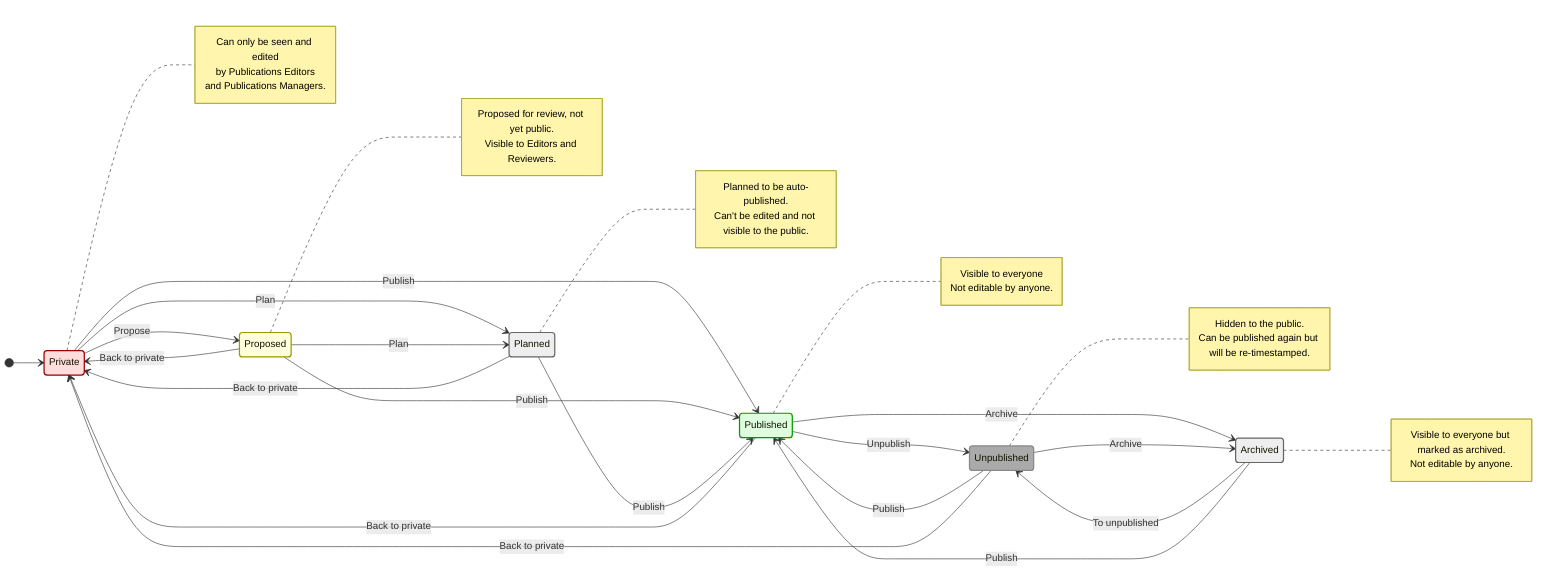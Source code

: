 stateDiagram-v2
    direction LR
    [*] --> Private
    state "Private" as Private
    note right of Private
        Can only be seen and edited
        by Publications Editors
        and Publications Managers.
    end note
    state "Proposed" as Proposed
    note right of Proposed
        Proposed for review, not yet public.
        Visible to Editors and Reviewers.
    end note
    state "Planned" as Planned
    note right of Planned
        Planned to be auto-published.
        Can't be edited and not visible to the public.
    end note
    state "Published" as Published
    note right of Published
        Visible to everyone
        Not editable by anyone.
    end note
    state "Unpublished" as Unpublished
    note right of Unpublished
        Hidden to the public.
        Can be published again but will be re-timestamped.
    end note
    state "Archived" as Archived
    note right of Archived
        Visible to everyone but marked as archived.
        Not editable by anyone.
    end note
%% Transitions
    Private --> Proposed: Propose
    Private --> Planned: Plan
    Private --> Published: Publish
    Proposed --> Planned: Plan
    Proposed --> Published: Publish
    Proposed --> Private: Back to private
    Planned --> Published: Publish
    Planned --> Private: Back to private
    Published --> Unpublished: Unpublish
    Published --> Private: Back to private
    Published --> Archived: Archive
    Archived --> Unpublished: To unpublished
    Archived --> Published: Publish
    Unpublished --> Published: Publish
    Unpublished --> Archived: Archive
    Unpublished --> Private: Back to private
%% Styling
    classDef private fill: #fdd, stroke: #900, stroke-width: 2px, color: #900;
    classDef proposed fill: #ffd, stroke: #990, stroke-width: 2px, color: #660;
    classDef planned fill: #eee, stroke: #666, stroke-width: 2px, color: #333;
    classDef published fill: #dfd, stroke: #090, stroke-width: 2px, color: #060;
    classDef unpublished fill: #aaa, stroke: #888, stroke-width: 2px, color: #999;
    classDef archived fill: #eee, stroke: #666, stroke-width: 2px, color: #333;

    class Private private
    class Proposed proposed
    class Planned planned
    class Published published
    class Unpublished unpublished
    class Archived archived